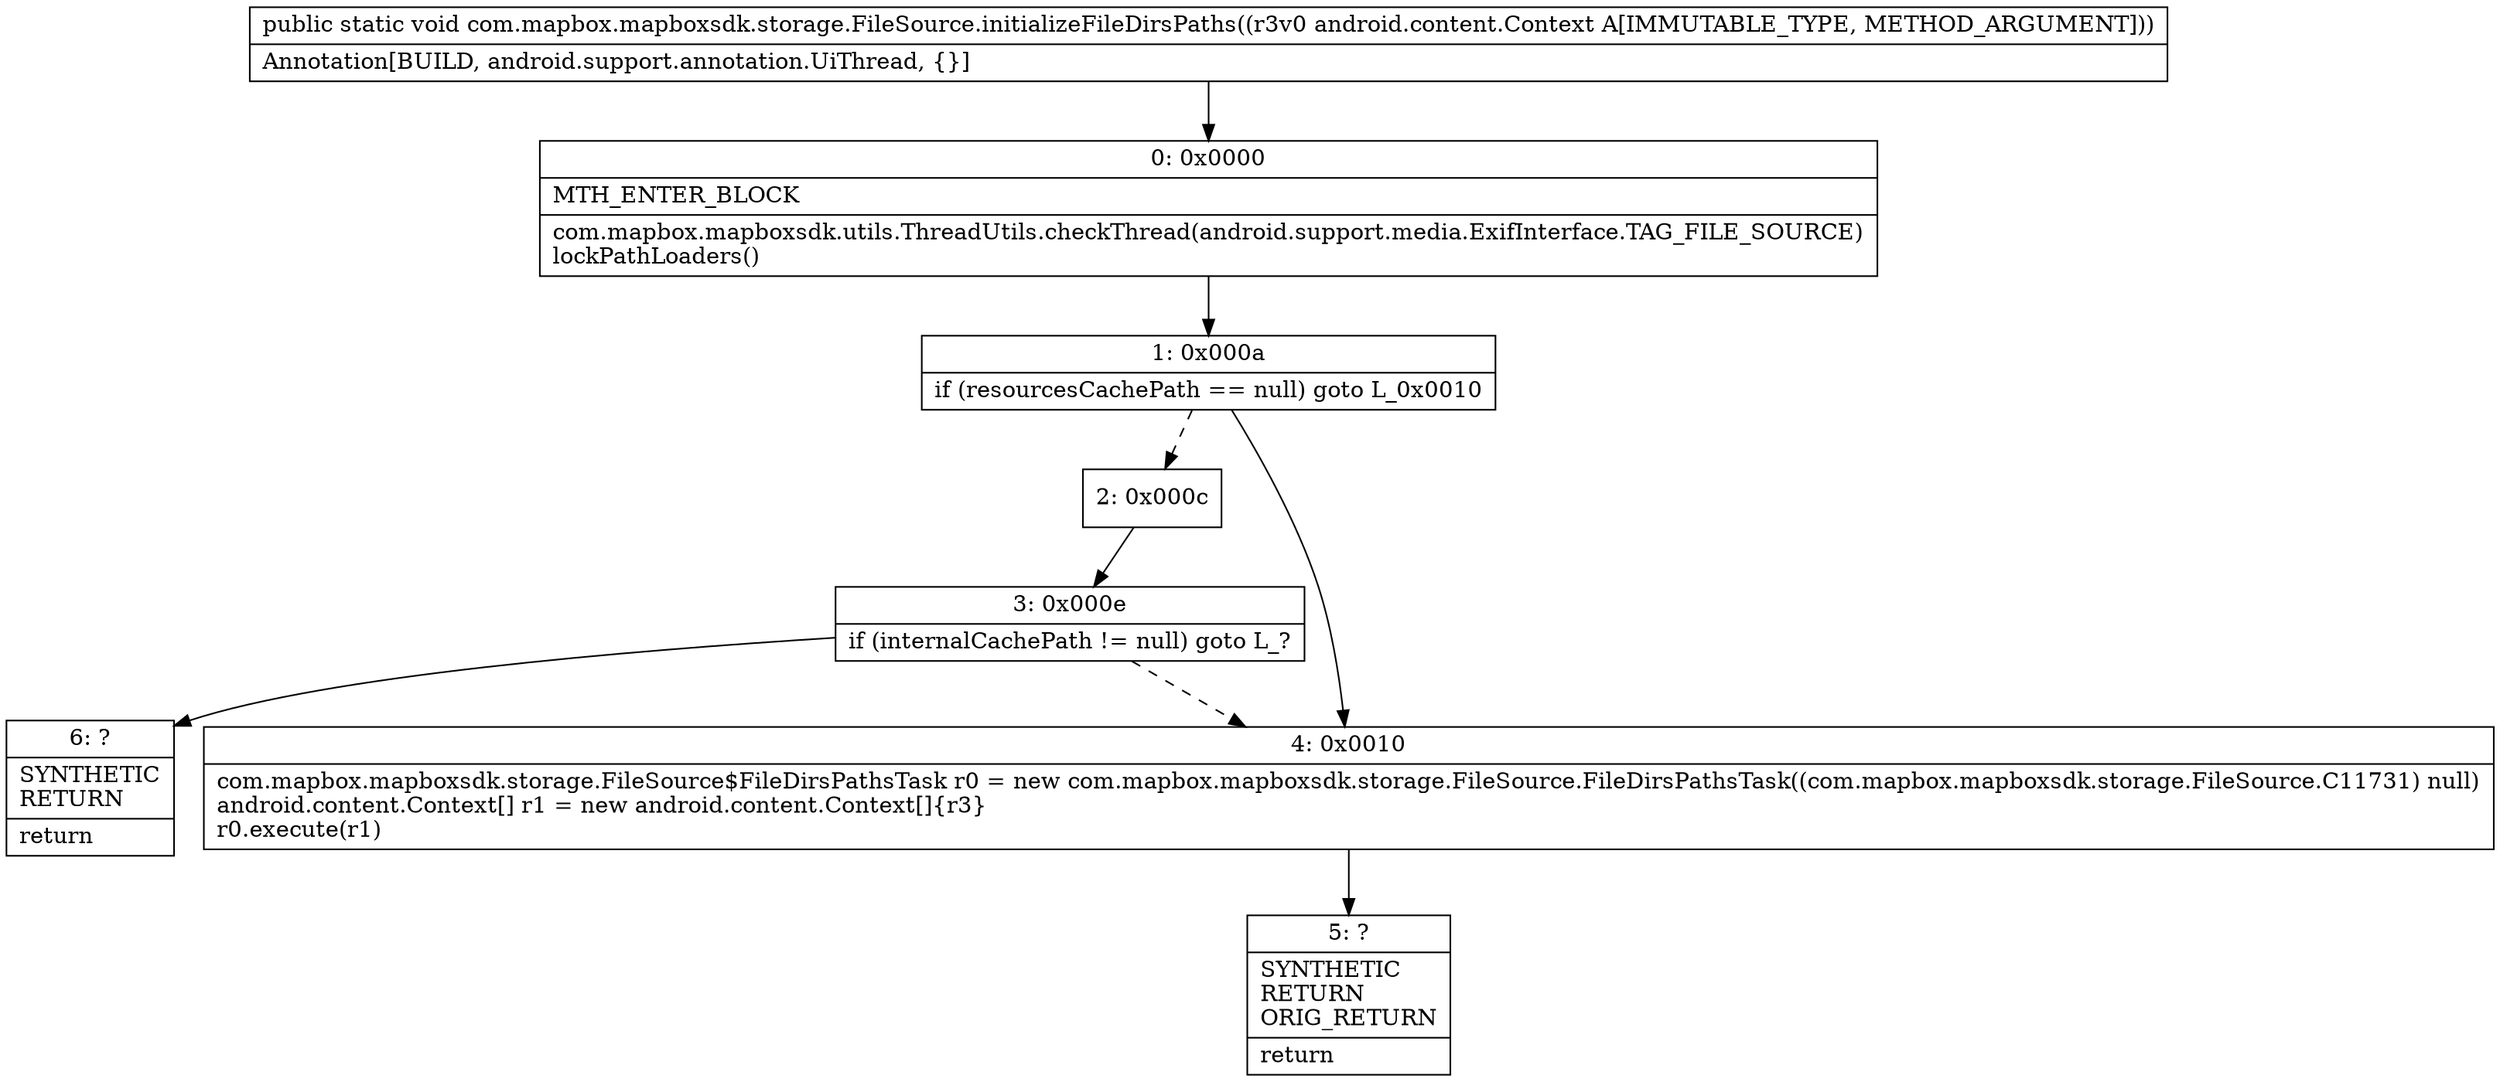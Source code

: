 digraph "CFG forcom.mapbox.mapboxsdk.storage.FileSource.initializeFileDirsPaths(Landroid\/content\/Context;)V" {
Node_0 [shape=record,label="{0\:\ 0x0000|MTH_ENTER_BLOCK\l|com.mapbox.mapboxsdk.utils.ThreadUtils.checkThread(android.support.media.ExifInterface.TAG_FILE_SOURCE)\llockPathLoaders()\l}"];
Node_1 [shape=record,label="{1\:\ 0x000a|if (resourcesCachePath == null) goto L_0x0010\l}"];
Node_2 [shape=record,label="{2\:\ 0x000c}"];
Node_3 [shape=record,label="{3\:\ 0x000e|if (internalCachePath != null) goto L_?\l}"];
Node_4 [shape=record,label="{4\:\ 0x0010|com.mapbox.mapboxsdk.storage.FileSource$FileDirsPathsTask r0 = new com.mapbox.mapboxsdk.storage.FileSource.FileDirsPathsTask((com.mapbox.mapboxsdk.storage.FileSource.C11731) null)\landroid.content.Context[] r1 = new android.content.Context[]\{r3\}\lr0.execute(r1)\l}"];
Node_5 [shape=record,label="{5\:\ ?|SYNTHETIC\lRETURN\lORIG_RETURN\l|return\l}"];
Node_6 [shape=record,label="{6\:\ ?|SYNTHETIC\lRETURN\l|return\l}"];
MethodNode[shape=record,label="{public static void com.mapbox.mapboxsdk.storage.FileSource.initializeFileDirsPaths((r3v0 android.content.Context A[IMMUTABLE_TYPE, METHOD_ARGUMENT]))  | Annotation[BUILD, android.support.annotation.UiThread, \{\}]\l}"];
MethodNode -> Node_0;
Node_0 -> Node_1;
Node_1 -> Node_2[style=dashed];
Node_1 -> Node_4;
Node_2 -> Node_3;
Node_3 -> Node_4[style=dashed];
Node_3 -> Node_6;
Node_4 -> Node_5;
}

